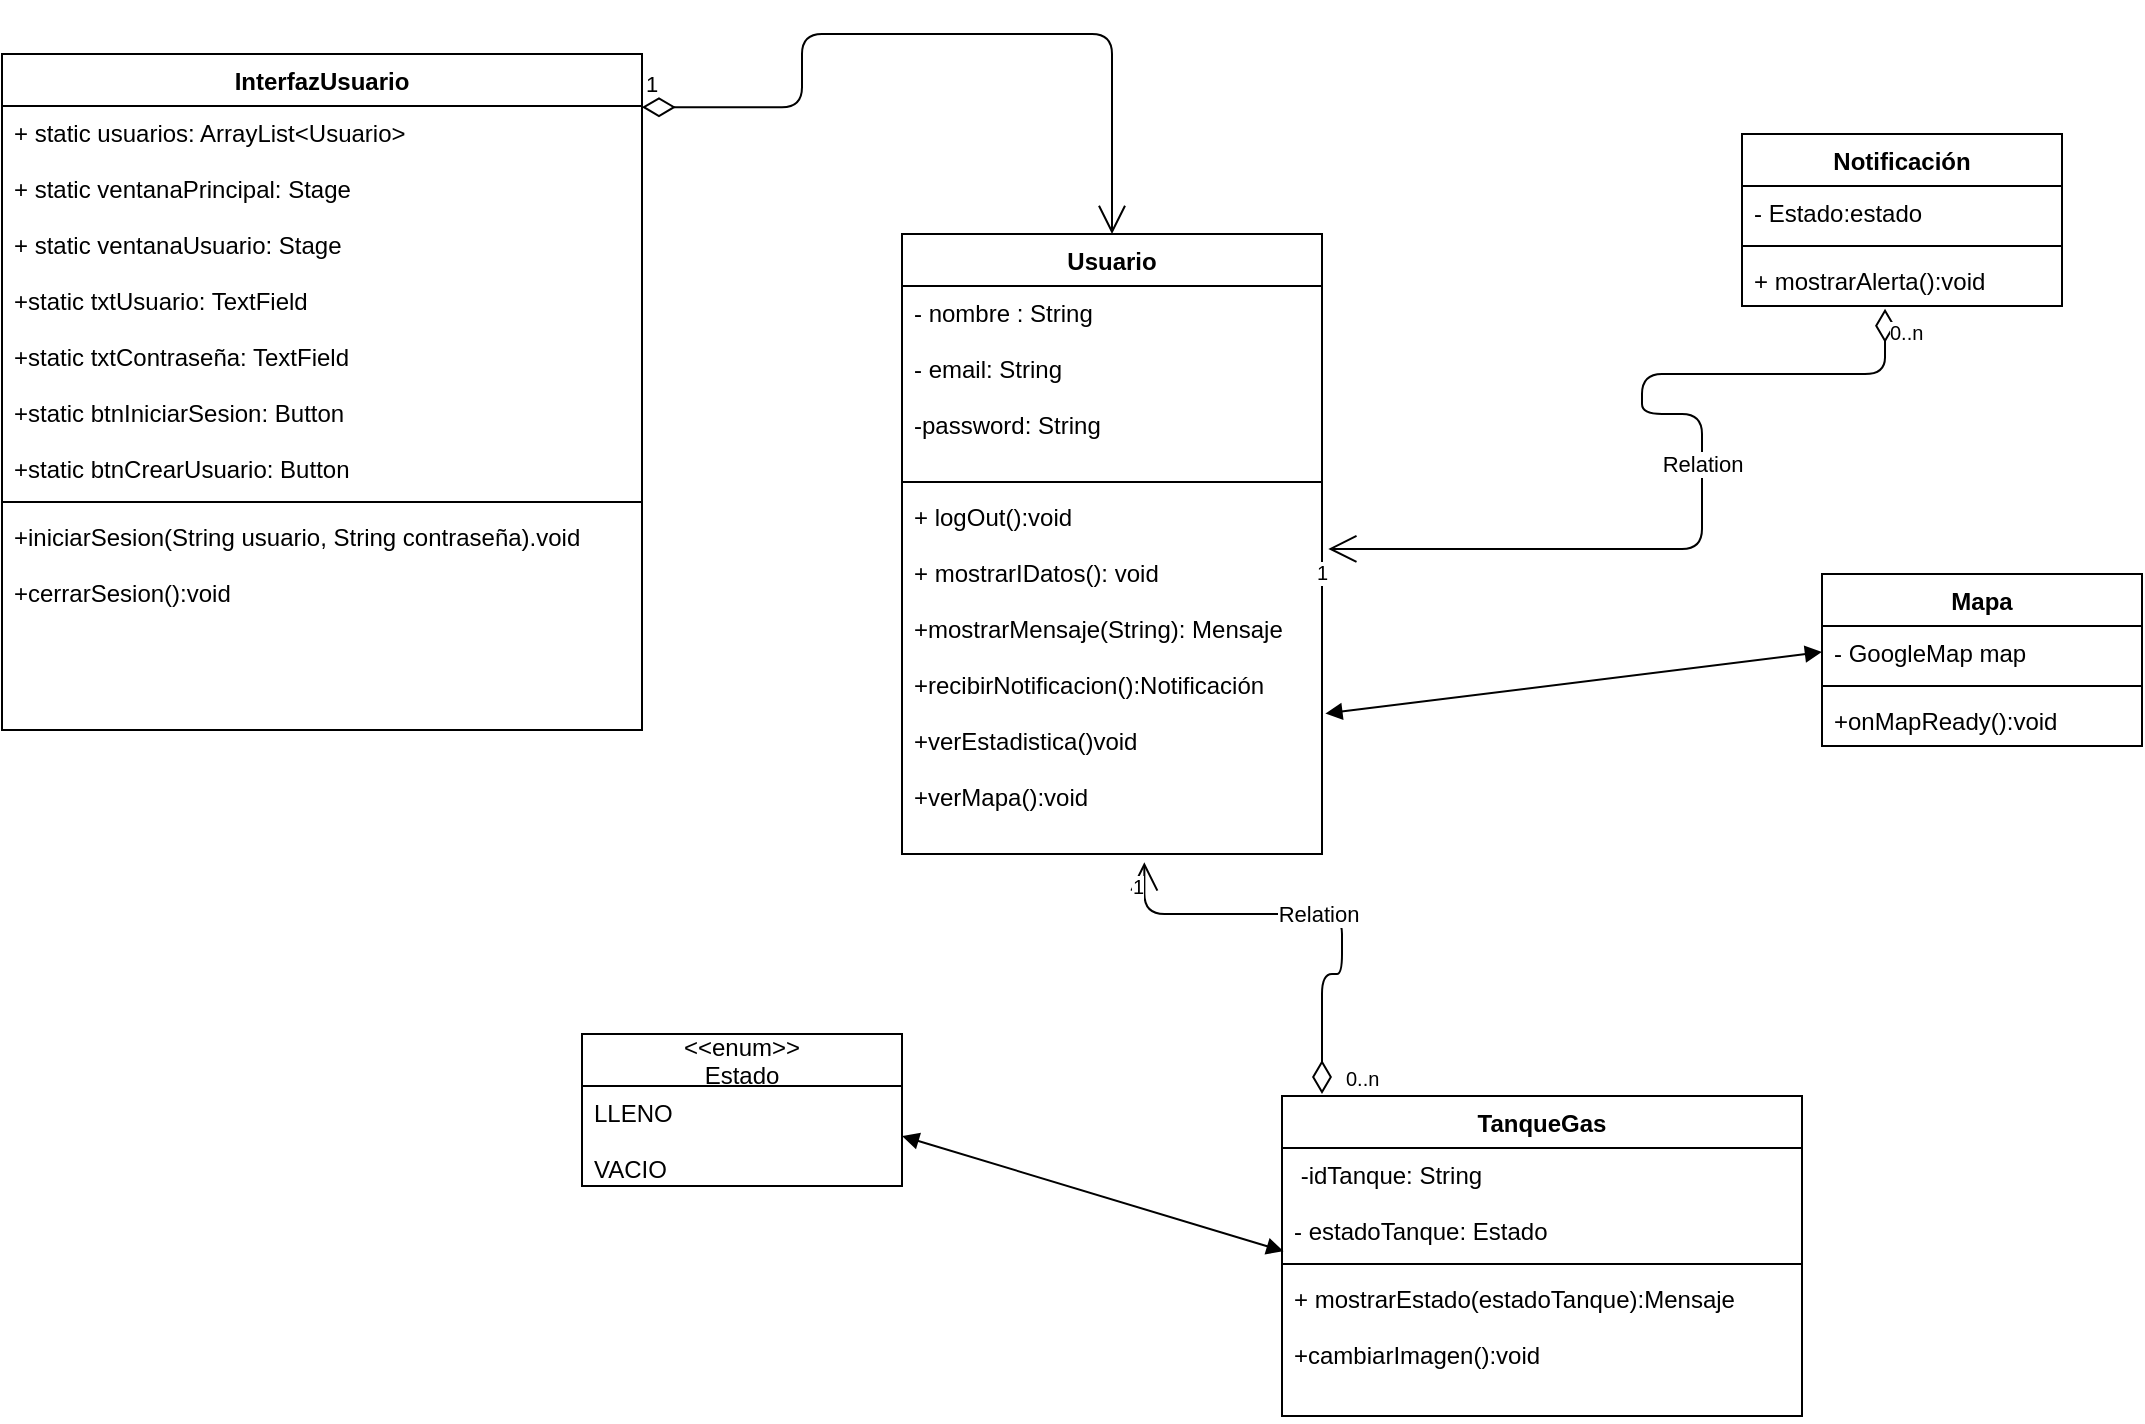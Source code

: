 <mxfile version="12.5.8" type="google"><diagram id="WljbBu7nLMedhFzHr7e3" name="Page-1"><mxGraphModel dx="1024" dy="566" grid="1" gridSize="10" guides="1" tooltips="1" connect="1" arrows="1" fold="1" page="1" pageScale="1" pageWidth="827" pageHeight="1169" math="0" shadow="0"><root><mxCell id="0"/><mxCell id="1" parent="0"/><mxCell id="c9Jsmajenq8lQkt4wrPh-10" value="InterfazUsuario" style="swimlane;fontStyle=1;align=center;verticalAlign=top;childLayout=stackLayout;horizontal=1;startSize=26;horizontalStack=0;resizeParent=1;resizeParentMax=0;resizeLast=0;collapsible=1;marginBottom=0;" parent="1" vertex="1"><mxGeometry x="110" y="70" width="320" height="338" as="geometry"/></mxCell><mxCell id="c9Jsmajenq8lQkt4wrPh-11" value="+ static usuarios: ArrayList&lt;Usuario&gt;&#10;&#10;+ static ventanaPrincipal: Stage&#10;&#10;+ static ventanaUsuario: Stage&#10;&#10;+static txtUsuario: TextField&#10;&#10;+static txtContraseña: TextField&#10;&#10;+static btnIniciarSesion: Button&#10;&#10;+static btnCrearUsuario: Button" style="text;strokeColor=none;fillColor=none;align=left;verticalAlign=top;spacingLeft=4;spacingRight=4;overflow=hidden;rotatable=0;points=[[0,0.5],[1,0.5]];portConstraint=eastwest;" parent="c9Jsmajenq8lQkt4wrPh-10" vertex="1"><mxGeometry y="26" width="320" height="194" as="geometry"/></mxCell><mxCell id="c9Jsmajenq8lQkt4wrPh-12" value="" style="line;strokeWidth=1;fillColor=none;align=left;verticalAlign=middle;spacingTop=-1;spacingLeft=3;spacingRight=3;rotatable=0;labelPosition=right;points=[];portConstraint=eastwest;" parent="c9Jsmajenq8lQkt4wrPh-10" vertex="1"><mxGeometry y="220" width="320" height="8" as="geometry"/></mxCell><mxCell id="c9Jsmajenq8lQkt4wrPh-13" value="+iniciarSesion(String usuario, String contraseña).void&#10;&#10;+cerrarSesion():void" style="text;strokeColor=none;fillColor=none;align=left;verticalAlign=top;spacingLeft=4;spacingRight=4;overflow=hidden;rotatable=0;points=[[0,0.5],[1,0.5]];portConstraint=eastwest;" parent="c9Jsmajenq8lQkt4wrPh-10" vertex="1"><mxGeometry y="228" width="320" height="110" as="geometry"/></mxCell><mxCell id="c9Jsmajenq8lQkt4wrPh-14" value="Usuario" style="swimlane;fontStyle=1;align=center;verticalAlign=top;childLayout=stackLayout;horizontal=1;startSize=26;horizontalStack=0;resizeParent=1;resizeParentMax=0;resizeLast=0;collapsible=1;marginBottom=0;" parent="1" vertex="1"><mxGeometry x="560" y="160" width="210" height="310" as="geometry"/></mxCell><mxCell id="c9Jsmajenq8lQkt4wrPh-15" value="- nombre : String&#10;&#10;- email: String&#10;&#10;-password: String " style="text;strokeColor=none;fillColor=none;align=left;verticalAlign=top;spacingLeft=4;spacingRight=4;overflow=hidden;rotatable=0;points=[[0,0.5],[1,0.5]];portConstraint=eastwest;" parent="c9Jsmajenq8lQkt4wrPh-14" vertex="1"><mxGeometry y="26" width="210" height="94" as="geometry"/></mxCell><mxCell id="c9Jsmajenq8lQkt4wrPh-16" value="" style="line;strokeWidth=1;fillColor=none;align=left;verticalAlign=middle;spacingTop=-1;spacingLeft=3;spacingRight=3;rotatable=0;labelPosition=right;points=[];portConstraint=eastwest;" parent="c9Jsmajenq8lQkt4wrPh-14" vertex="1"><mxGeometry y="120" width="210" height="8" as="geometry"/></mxCell><mxCell id="c9Jsmajenq8lQkt4wrPh-17" value="+ logOut():void&#10;&#10;+ mostrarIDatos(): void&#10;&#10;+mostrarMensaje(String): Mensaje&#10;&#10;+recibirNotificacion():Notificación&#10;&#10;+verEstadistica()void&#10;&#10;+verMapa():void" style="text;strokeColor=none;fillColor=none;align=left;verticalAlign=top;spacingLeft=4;spacingRight=4;overflow=hidden;rotatable=0;points=[[0,0.5],[1,0.5]];portConstraint=eastwest;" parent="c9Jsmajenq8lQkt4wrPh-14" vertex="1"><mxGeometry y="128" width="210" height="182" as="geometry"/></mxCell><mxCell id="c9Jsmajenq8lQkt4wrPh-18" value="Notificación" style="swimlane;fontStyle=1;align=center;verticalAlign=top;childLayout=stackLayout;horizontal=1;startSize=26;horizontalStack=0;resizeParent=1;resizeParentMax=0;resizeLast=0;collapsible=1;marginBottom=0;" parent="1" vertex="1"><mxGeometry x="980" y="110" width="160" height="86" as="geometry"/></mxCell><mxCell id="c9Jsmajenq8lQkt4wrPh-19" value="- Estado:estado " style="text;strokeColor=none;fillColor=none;align=left;verticalAlign=top;spacingLeft=4;spacingRight=4;overflow=hidden;rotatable=0;points=[[0,0.5],[1,0.5]];portConstraint=eastwest;" parent="c9Jsmajenq8lQkt4wrPh-18" vertex="1"><mxGeometry y="26" width="160" height="26" as="geometry"/></mxCell><mxCell id="c9Jsmajenq8lQkt4wrPh-20" value="" style="line;strokeWidth=1;fillColor=none;align=left;verticalAlign=middle;spacingTop=-1;spacingLeft=3;spacingRight=3;rotatable=0;labelPosition=right;points=[];portConstraint=eastwest;" parent="c9Jsmajenq8lQkt4wrPh-18" vertex="1"><mxGeometry y="52" width="160" height="8" as="geometry"/></mxCell><mxCell id="c9Jsmajenq8lQkt4wrPh-21" value="+ mostrarAlerta():void" style="text;strokeColor=none;fillColor=none;align=left;verticalAlign=top;spacingLeft=4;spacingRight=4;overflow=hidden;rotatable=0;points=[[0,0.5],[1,0.5]];portConstraint=eastwest;" parent="c9Jsmajenq8lQkt4wrPh-18" vertex="1"><mxGeometry y="60" width="160" height="26" as="geometry"/></mxCell><mxCell id="c9Jsmajenq8lQkt4wrPh-22" value="Mapa" style="swimlane;fontStyle=1;align=center;verticalAlign=top;childLayout=stackLayout;horizontal=1;startSize=26;horizontalStack=0;resizeParent=1;resizeParentMax=0;resizeLast=0;collapsible=1;marginBottom=0;" parent="1" vertex="1"><mxGeometry x="1020" y="330" width="160" height="86" as="geometry"/></mxCell><mxCell id="c9Jsmajenq8lQkt4wrPh-23" value="- GoogleMap map" style="text;strokeColor=none;fillColor=none;align=left;verticalAlign=top;spacingLeft=4;spacingRight=4;overflow=hidden;rotatable=0;points=[[0,0.5],[1,0.5]];portConstraint=eastwest;" parent="c9Jsmajenq8lQkt4wrPh-22" vertex="1"><mxGeometry y="26" width="160" height="26" as="geometry"/></mxCell><mxCell id="c9Jsmajenq8lQkt4wrPh-24" value="" style="line;strokeWidth=1;fillColor=none;align=left;verticalAlign=middle;spacingTop=-1;spacingLeft=3;spacingRight=3;rotatable=0;labelPosition=right;points=[];portConstraint=eastwest;" parent="c9Jsmajenq8lQkt4wrPh-22" vertex="1"><mxGeometry y="52" width="160" height="8" as="geometry"/></mxCell><mxCell id="c9Jsmajenq8lQkt4wrPh-25" value="+onMapReady():void" style="text;strokeColor=none;fillColor=none;align=left;verticalAlign=top;spacingLeft=4;spacingRight=4;overflow=hidden;rotatable=0;points=[[0,0.5],[1,0.5]];portConstraint=eastwest;" parent="c9Jsmajenq8lQkt4wrPh-22" vertex="1"><mxGeometry y="60" width="160" height="26" as="geometry"/></mxCell><mxCell id="c9Jsmajenq8lQkt4wrPh-26" value="TanqueGas" style="swimlane;fontStyle=1;align=center;verticalAlign=top;childLayout=stackLayout;horizontal=1;startSize=26;horizontalStack=0;resizeParent=1;resizeParentMax=0;resizeLast=0;collapsible=1;marginBottom=0;" parent="1" vertex="1"><mxGeometry x="750" y="591" width="260" height="160" as="geometry"/></mxCell><mxCell id="c9Jsmajenq8lQkt4wrPh-27" value=" -idTanque: String&#10;&#10;- estadoTanque: Estado" style="text;strokeColor=none;fillColor=none;align=left;verticalAlign=top;spacingLeft=4;spacingRight=4;overflow=hidden;rotatable=0;points=[[0,0.5],[1,0.5]];portConstraint=eastwest;" parent="c9Jsmajenq8lQkt4wrPh-26" vertex="1"><mxGeometry y="26" width="260" height="54" as="geometry"/></mxCell><mxCell id="c9Jsmajenq8lQkt4wrPh-28" value="" style="line;strokeWidth=1;fillColor=none;align=left;verticalAlign=middle;spacingTop=-1;spacingLeft=3;spacingRight=3;rotatable=0;labelPosition=right;points=[];portConstraint=eastwest;" parent="c9Jsmajenq8lQkt4wrPh-26" vertex="1"><mxGeometry y="80" width="260" height="8" as="geometry"/></mxCell><mxCell id="c9Jsmajenq8lQkt4wrPh-29" value="+ mostrarEstado(estadoTanque):Mensaje&#10;&#10;+cambiarImagen():void " style="text;strokeColor=none;fillColor=none;align=left;verticalAlign=top;spacingLeft=4;spacingRight=4;overflow=hidden;rotatable=0;points=[[0,0.5],[1,0.5]];portConstraint=eastwest;" parent="c9Jsmajenq8lQkt4wrPh-26" vertex="1"><mxGeometry y="88" width="260" height="72" as="geometry"/></mxCell><mxCell id="c9Jsmajenq8lQkt4wrPh-30" value="&lt;&lt;enum&gt;&gt;&#10;Estado" style="swimlane;fontStyle=0;childLayout=stackLayout;horizontal=1;startSize=26;fillColor=none;horizontalStack=0;resizeParent=1;resizeParentMax=0;resizeLast=0;collapsible=1;marginBottom=0;" parent="1" vertex="1"><mxGeometry x="400" y="560" width="160" height="76" as="geometry"/></mxCell><mxCell id="c9Jsmajenq8lQkt4wrPh-31" value="LLENO&#10;&#10;VACIO " style="text;strokeColor=none;fillColor=none;align=left;verticalAlign=top;spacingLeft=4;spacingRight=4;overflow=hidden;rotatable=0;points=[[0,0.5],[1,0.5]];portConstraint=eastwest;" parent="c9Jsmajenq8lQkt4wrPh-30" vertex="1"><mxGeometry y="26" width="160" height="50" as="geometry"/></mxCell><mxCell id="c9Jsmajenq8lQkt4wrPh-35" value="1" style="endArrow=open;html=1;endSize=12;startArrow=diamondThin;startSize=14;startFill=0;edgeStyle=orthogonalEdgeStyle;align=left;verticalAlign=bottom;entryX=0.5;entryY=0;entryDx=0;entryDy=0;exitX=1;exitY=0.003;exitDx=0;exitDy=0;exitPerimeter=0;" parent="1" source="c9Jsmajenq8lQkt4wrPh-11" target="c9Jsmajenq8lQkt4wrPh-14" edge="1"><mxGeometry x="-1" y="3" relative="1" as="geometry"><mxPoint x="450" y="250" as="sourcePoint"/><mxPoint x="570" y="250" as="targetPoint"/><Array as="points"><mxPoint x="510" y="97"/><mxPoint x="510" y="60"/><mxPoint x="665" y="60"/></Array></mxGeometry></mxCell><mxCell id="c9Jsmajenq8lQkt4wrPh-36" value="Relation" style="endArrow=open;html=1;endSize=12;startArrow=diamondThin;startSize=14;startFill=0;edgeStyle=orthogonalEdgeStyle;entryX=0.577;entryY=1.023;entryDx=0;entryDy=0;entryPerimeter=0;" parent="1" target="c9Jsmajenq8lQkt4wrPh-17" edge="1"><mxGeometry relative="1" as="geometry"><mxPoint x="770" y="590" as="sourcePoint"/><mxPoint x="780" y="520" as="targetPoint"/><Array as="points"><mxPoint x="770" y="530"/><mxPoint x="780" y="530"/><mxPoint x="780" y="500"/><mxPoint x="681" y="500"/></Array></mxGeometry></mxCell><mxCell id="c9Jsmajenq8lQkt4wrPh-37" value="0..n" style="resizable=0;html=1;align=left;verticalAlign=top;labelBackgroundColor=#ffffff;fontSize=10;" parent="c9Jsmajenq8lQkt4wrPh-36" connectable="0" vertex="1"><mxGeometry x="-1" relative="1" as="geometry"><mxPoint x="10" y="-20" as="offset"/></mxGeometry></mxCell><mxCell id="c9Jsmajenq8lQkt4wrPh-38" value="1" style="resizable=0;html=1;align=right;verticalAlign=top;labelBackgroundColor=#ffffff;fontSize=10;" parent="c9Jsmajenq8lQkt4wrPh-36" connectable="0" vertex="1"><mxGeometry x="1" relative="1" as="geometry"/></mxCell><mxCell id="c9Jsmajenq8lQkt4wrPh-42" value="" style="endArrow=block;startArrow=block;endFill=1;startFill=1;html=1;entryX=0.003;entryY=0.956;entryDx=0;entryDy=0;entryPerimeter=0;exitX=1;exitY=0.5;exitDx=0;exitDy=0;" parent="1" source="c9Jsmajenq8lQkt4wrPh-31" target="c9Jsmajenq8lQkt4wrPh-27" edge="1"><mxGeometry width="160" relative="1" as="geometry"><mxPoint x="110" y="770" as="sourcePoint"/><mxPoint x="270" y="770" as="targetPoint"/><Array as="points"/></mxGeometry></mxCell><mxCell id="c9Jsmajenq8lQkt4wrPh-43" value="Relation" style="endArrow=open;html=1;endSize=12;startArrow=diamondThin;startSize=14;startFill=0;edgeStyle=orthogonalEdgeStyle;exitX=0.447;exitY=1.054;exitDx=0;exitDy=0;exitPerimeter=0;entryX=1.015;entryY=0.162;entryDx=0;entryDy=0;entryPerimeter=0;" parent="1" source="c9Jsmajenq8lQkt4wrPh-21" target="c9Jsmajenq8lQkt4wrPh-17" edge="1"><mxGeometry relative="1" as="geometry"><mxPoint x="530" y="770" as="sourcePoint"/><mxPoint x="960" y="310" as="targetPoint"/><Array as="points"><mxPoint x="1052" y="230"/><mxPoint x="930" y="230"/><mxPoint x="930" y="250"/><mxPoint x="960" y="250"/><mxPoint x="960" y="317"/></Array></mxGeometry></mxCell><mxCell id="c9Jsmajenq8lQkt4wrPh-44" value="0..n" style="resizable=0;html=1;align=left;verticalAlign=top;labelBackgroundColor=#ffffff;fontSize=10;" parent="c9Jsmajenq8lQkt4wrPh-43" connectable="0" vertex="1"><mxGeometry x="-1" relative="1" as="geometry"/></mxCell><mxCell id="c9Jsmajenq8lQkt4wrPh-45" value="1" style="resizable=0;html=1;align=right;verticalAlign=top;labelBackgroundColor=#ffffff;fontSize=10;" parent="c9Jsmajenq8lQkt4wrPh-43" connectable="0" vertex="1"><mxGeometry x="1" relative="1" as="geometry"/></mxCell><mxCell id="c9Jsmajenq8lQkt4wrPh-46" value="" style="endArrow=block;startArrow=block;endFill=1;startFill=1;html=1;entryX=0;entryY=0.5;entryDx=0;entryDy=0;exitX=1.008;exitY=0.614;exitDx=0;exitDy=0;exitPerimeter=0;" parent="1" source="c9Jsmajenq8lQkt4wrPh-17" target="c9Jsmajenq8lQkt4wrPh-23" edge="1"><mxGeometry width="160" relative="1" as="geometry"><mxPoint x="530" y="770" as="sourcePoint"/><mxPoint x="690" y="770" as="targetPoint"/></mxGeometry></mxCell></root></mxGraphModel></diagram></mxfile>